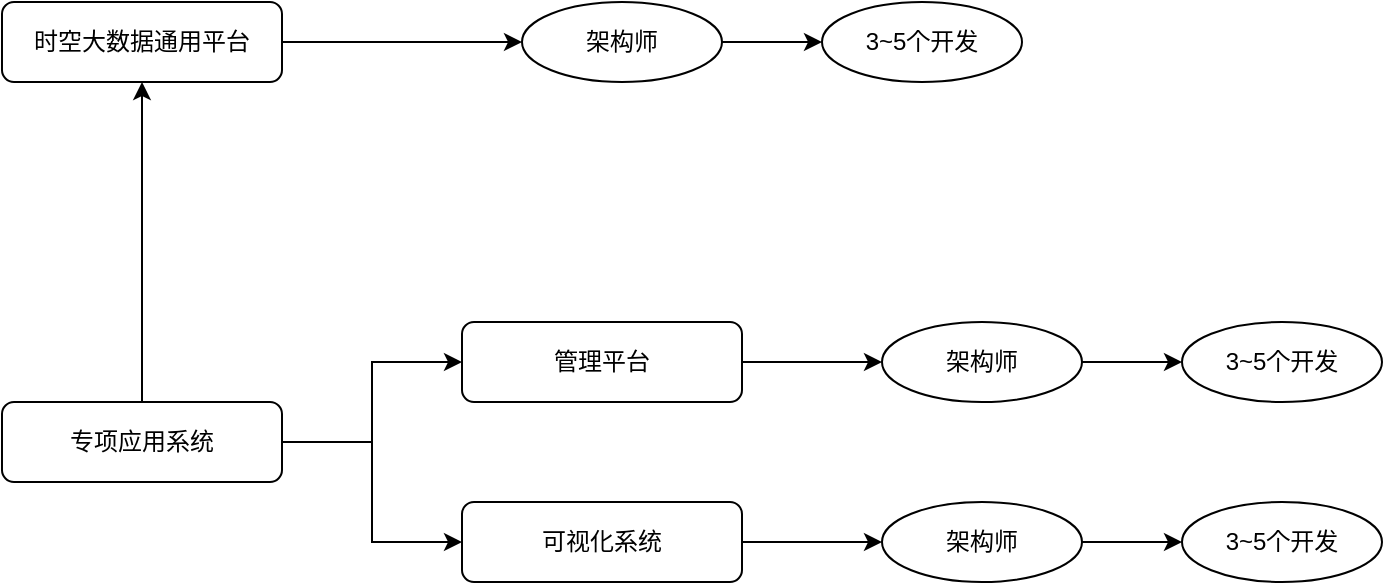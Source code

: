 <mxfile version="14.9.5" type="github">
  <diagram id="xbNhdbkTUPQvUmLiyTn8" name="Page-1">
    <mxGraphModel dx="1422" dy="794" grid="1" gridSize="10" guides="1" tooltips="1" connect="1" arrows="1" fold="1" page="1" pageScale="1" pageWidth="827" pageHeight="1169" math="0" shadow="0">
      <root>
        <mxCell id="0" />
        <mxCell id="1" parent="0" />
        <mxCell id="xhFQ-MTkNrWi6kX71VLR-12" style="edgeStyle=orthogonalEdgeStyle;rounded=0;orthogonalLoop=1;jettySize=auto;html=1;" edge="1" parent="1" source="xhFQ-MTkNrWi6kX71VLR-4" target="xhFQ-MTkNrWi6kX71VLR-11">
          <mxGeometry relative="1" as="geometry" />
        </mxCell>
        <mxCell id="xhFQ-MTkNrWi6kX71VLR-4" value="时空大数据通用平台" style="rounded=1;whiteSpace=wrap;html=1;" vertex="1" parent="1">
          <mxGeometry x="60" y="230" width="140" height="40" as="geometry" />
        </mxCell>
        <mxCell id="xhFQ-MTkNrWi6kX71VLR-8" style="edgeStyle=orthogonalEdgeStyle;rounded=0;orthogonalLoop=1;jettySize=auto;html=1;entryX=0;entryY=0.5;entryDx=0;entryDy=0;" edge="1" parent="1" source="xhFQ-MTkNrWi6kX71VLR-5" target="xhFQ-MTkNrWi6kX71VLR-6">
          <mxGeometry relative="1" as="geometry" />
        </mxCell>
        <mxCell id="xhFQ-MTkNrWi6kX71VLR-9" style="edgeStyle=orthogonalEdgeStyle;rounded=0;orthogonalLoop=1;jettySize=auto;html=1;entryX=0;entryY=0.5;entryDx=0;entryDy=0;" edge="1" parent="1" source="xhFQ-MTkNrWi6kX71VLR-5" target="xhFQ-MTkNrWi6kX71VLR-7">
          <mxGeometry relative="1" as="geometry" />
        </mxCell>
        <mxCell id="xhFQ-MTkNrWi6kX71VLR-23" style="edgeStyle=orthogonalEdgeStyle;rounded=0;orthogonalLoop=1;jettySize=auto;html=1;" edge="1" parent="1" source="xhFQ-MTkNrWi6kX71VLR-5" target="xhFQ-MTkNrWi6kX71VLR-4">
          <mxGeometry relative="1" as="geometry" />
        </mxCell>
        <mxCell id="xhFQ-MTkNrWi6kX71VLR-5" value="专项应用系统" style="rounded=1;whiteSpace=wrap;html=1;" vertex="1" parent="1">
          <mxGeometry x="60" y="430" width="140" height="40" as="geometry" />
        </mxCell>
        <mxCell id="xhFQ-MTkNrWi6kX71VLR-18" style="edgeStyle=orthogonalEdgeStyle;rounded=0;orthogonalLoop=1;jettySize=auto;html=1;" edge="1" parent="1" source="xhFQ-MTkNrWi6kX71VLR-6" target="xhFQ-MTkNrWi6kX71VLR-16">
          <mxGeometry relative="1" as="geometry" />
        </mxCell>
        <mxCell id="xhFQ-MTkNrWi6kX71VLR-6" value="管理平台" style="rounded=1;whiteSpace=wrap;html=1;" vertex="1" parent="1">
          <mxGeometry x="290" y="390" width="140" height="40" as="geometry" />
        </mxCell>
        <mxCell id="xhFQ-MTkNrWi6kX71VLR-22" style="edgeStyle=orthogonalEdgeStyle;rounded=0;orthogonalLoop=1;jettySize=auto;html=1;" edge="1" parent="1" source="xhFQ-MTkNrWi6kX71VLR-7" target="xhFQ-MTkNrWi6kX71VLR-20">
          <mxGeometry relative="1" as="geometry" />
        </mxCell>
        <mxCell id="xhFQ-MTkNrWi6kX71VLR-7" value="可视化系统" style="rounded=1;whiteSpace=wrap;html=1;" vertex="1" parent="1">
          <mxGeometry x="290" y="480" width="140" height="40" as="geometry" />
        </mxCell>
        <mxCell id="xhFQ-MTkNrWi6kX71VLR-14" style="edgeStyle=orthogonalEdgeStyle;rounded=0;orthogonalLoop=1;jettySize=auto;html=1;" edge="1" parent="1" source="xhFQ-MTkNrWi6kX71VLR-11" target="xhFQ-MTkNrWi6kX71VLR-13">
          <mxGeometry relative="1" as="geometry" />
        </mxCell>
        <mxCell id="xhFQ-MTkNrWi6kX71VLR-11" value="架构师" style="ellipse;whiteSpace=wrap;html=1;" vertex="1" parent="1">
          <mxGeometry x="320" y="230" width="100" height="40" as="geometry" />
        </mxCell>
        <mxCell id="xhFQ-MTkNrWi6kX71VLR-13" value="3~5个开发" style="ellipse;whiteSpace=wrap;html=1;" vertex="1" parent="1">
          <mxGeometry x="470" y="230" width="100" height="40" as="geometry" />
        </mxCell>
        <mxCell id="xhFQ-MTkNrWi6kX71VLR-15" style="edgeStyle=orthogonalEdgeStyle;rounded=0;orthogonalLoop=1;jettySize=auto;html=1;" edge="1" parent="1" source="xhFQ-MTkNrWi6kX71VLR-16" target="xhFQ-MTkNrWi6kX71VLR-17">
          <mxGeometry relative="1" as="geometry" />
        </mxCell>
        <mxCell id="xhFQ-MTkNrWi6kX71VLR-16" value="架构师" style="ellipse;whiteSpace=wrap;html=1;" vertex="1" parent="1">
          <mxGeometry x="500" y="390" width="100" height="40" as="geometry" />
        </mxCell>
        <mxCell id="xhFQ-MTkNrWi6kX71VLR-17" value="3~5个开发" style="ellipse;whiteSpace=wrap;html=1;" vertex="1" parent="1">
          <mxGeometry x="650" y="390" width="100" height="40" as="geometry" />
        </mxCell>
        <mxCell id="xhFQ-MTkNrWi6kX71VLR-19" style="edgeStyle=orthogonalEdgeStyle;rounded=0;orthogonalLoop=1;jettySize=auto;html=1;" edge="1" parent="1" source="xhFQ-MTkNrWi6kX71VLR-20" target="xhFQ-MTkNrWi6kX71VLR-21">
          <mxGeometry relative="1" as="geometry" />
        </mxCell>
        <mxCell id="xhFQ-MTkNrWi6kX71VLR-20" value="架构师" style="ellipse;whiteSpace=wrap;html=1;" vertex="1" parent="1">
          <mxGeometry x="500" y="480" width="100" height="40" as="geometry" />
        </mxCell>
        <mxCell id="xhFQ-MTkNrWi6kX71VLR-21" value="3~5个开发" style="ellipse;whiteSpace=wrap;html=1;" vertex="1" parent="1">
          <mxGeometry x="650" y="480" width="100" height="40" as="geometry" />
        </mxCell>
      </root>
    </mxGraphModel>
  </diagram>
</mxfile>
